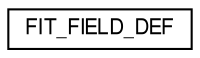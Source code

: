 digraph "Graphical Class Hierarchy"
{
  edge [fontname="FreeSans",fontsize="10",labelfontname="FreeSans",labelfontsize="10"];
  node [fontname="FreeSans",fontsize="10",shape=record];
  rankdir="LR";
  Node1 [label="FIT_FIELD_DEF",height=0.2,width=0.4,color="black", fillcolor="white", style="filled",URL="$struct_f_i_t___f_i_e_l_d___d_e_f.html"];
}
